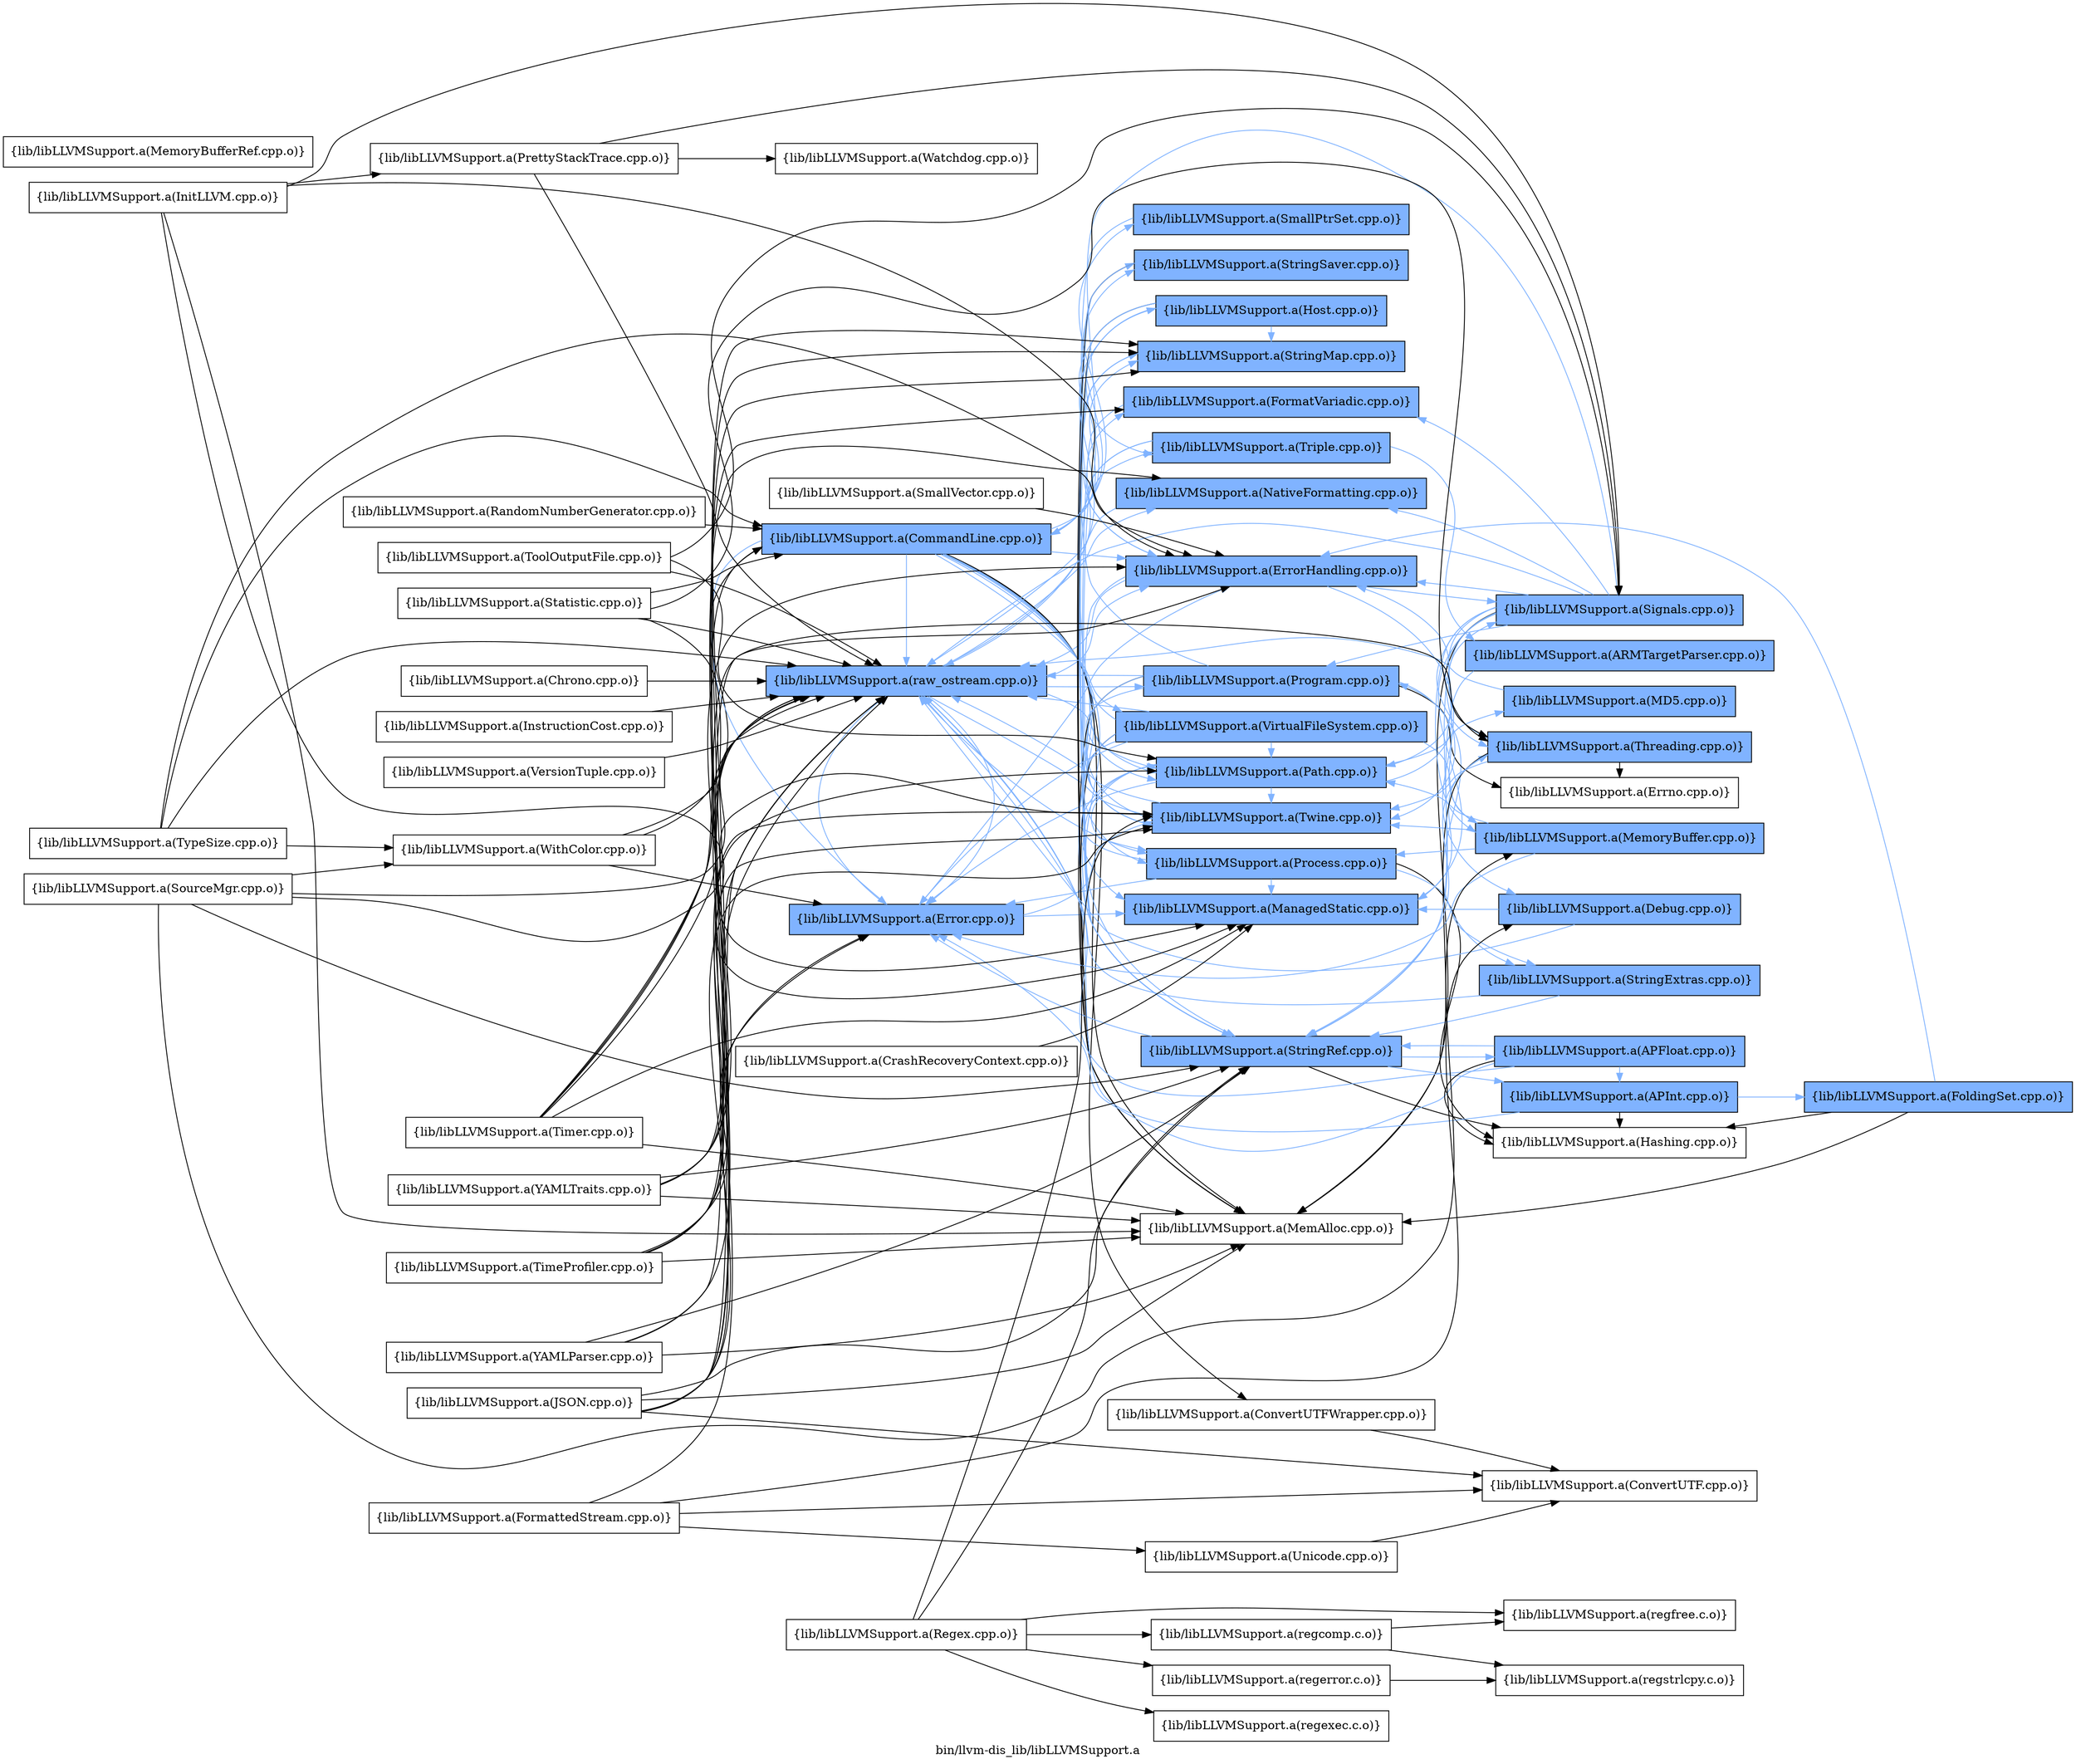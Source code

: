 digraph "bin/llvm-dis_lib/libLLVMSupport.a" {
	label="bin/llvm-dis_lib/libLLVMSupport.a";
	rankdir=LR;
	{ rank=same; Node0x55f1dbcc7728;  }
	{ rank=same; Node0x55f1dbcc6648; Node0x55f1dbcc89e8; Node0x55f1dbcc5b58;  }
	{ rank=same; Node0x55f1dbcc4b18; Node0x55f1dbcc8588; Node0x55f1dbcc6828; Node0x55f1dbcc8998; Node0x55f1dbcc4ac8; Node0x55f1dbcc4348; Node0x55f1dbcc5ce8; Node0x55f1dbcc82b8; Node0x55f1dbcc7278; Node0x55f1dbcc70e8; Node0x55f1dbcc6d78; Node0x55f1dbcc4848; Node0x55f1dbcc7db8; Node0x55f1dbcc5f68; Node0x55f1dbcc57e8; Node0x55f1dbcc8fd8; Node0x55f1dbcc51f8;  }
	{ rank=same; Node0x55f1dbcc77c8; Node0x55f1dbcc7688; Node0x55f1dbcc6e18; Node0x55f1dbcc65a8; Node0x55f1dbcc6c88; Node0x55f1dbcc7e08; Node0x55f1dbcc8a38; Node0x55f1dbcc7a48; Node0x55f1dbcc8e98; Node0x55f1dbcc5608; Node0x55f1dbcc8498; Node0x55f1dbcc52e8;  }
	{ rank=same; Node0x55f1dbcc7728;  }
	{ rank=same; Node0x55f1dbcc6648; Node0x55f1dbcc89e8; Node0x55f1dbcc5b58;  }
	{ rank=same; Node0x55f1dbcc4b18; Node0x55f1dbcc8588; Node0x55f1dbcc6828; Node0x55f1dbcc8998; Node0x55f1dbcc4ac8; Node0x55f1dbcc4348; Node0x55f1dbcc5ce8; Node0x55f1dbcc82b8; Node0x55f1dbcc7278; Node0x55f1dbcc70e8; Node0x55f1dbcc6d78; Node0x55f1dbcc4848; Node0x55f1dbcc7db8; Node0x55f1dbcc5f68; Node0x55f1dbcc57e8; Node0x55f1dbcc8fd8; Node0x55f1dbcc51f8;  }
	{ rank=same; Node0x55f1dbcc77c8; Node0x55f1dbcc7688; Node0x55f1dbcc6e18; Node0x55f1dbcc65a8; Node0x55f1dbcc6c88; Node0x55f1dbcc7e08; Node0x55f1dbcc8a38; Node0x55f1dbcc7a48; Node0x55f1dbcc8e98; Node0x55f1dbcc5608; Node0x55f1dbcc8498; Node0x55f1dbcc52e8;  }

	Node0x55f1dbcc7728 [shape=record,shape=box,group=0,label="{lib/libLLVMSupport.a(WithColor.cpp.o)}"];
	Node0x55f1dbcc7728 -> Node0x55f1dbcc6648;
	Node0x55f1dbcc7728 -> Node0x55f1dbcc89e8;
	Node0x55f1dbcc7728 -> Node0x55f1dbcc5b58;
	Node0x55f1dbcc6648 [shape=record,shape=box,group=1,style=filled,fillcolor="0.600000 0.5 1",label="{lib/libLLVMSupport.a(raw_ostream.cpp.o)}"];
	Node0x55f1dbcc6648 -> Node0x55f1dbcc4b18[color="0.600000 0.5 1"];
	Node0x55f1dbcc6648 -> Node0x55f1dbcc5b58[color="0.600000 0.5 1"];
	Node0x55f1dbcc6648 -> Node0x55f1dbcc8588[color="0.600000 0.5 1"];
	Node0x55f1dbcc6648 -> Node0x55f1dbcc6828[color="0.600000 0.5 1"];
	Node0x55f1dbcc6648 -> Node0x55f1dbcc8998[color="0.600000 0.5 1"];
	Node0x55f1dbcc6648 -> Node0x55f1dbcc4ac8[color="0.600000 0.5 1"];
	Node0x55f1dbcc6648 -> Node0x55f1dbcc4348[color="0.600000 0.5 1"];
	Node0x55f1dbcc6648 -> Node0x55f1dbcc5ce8[color="0.600000 0.5 1"];
	Node0x55f1dbcc89e8 [shape=record,shape=box,group=1,style=filled,fillcolor="0.600000 0.5 1",label="{lib/libLLVMSupport.a(CommandLine.cpp.o)}"];
	Node0x55f1dbcc89e8 -> Node0x55f1dbcc4b18[color="0.600000 0.5 1"];
	Node0x55f1dbcc89e8 -> Node0x55f1dbcc82b8[color="0.600000 0.5 1"];
	Node0x55f1dbcc89e8 -> Node0x55f1dbcc6648[color="0.600000 0.5 1"];
	Node0x55f1dbcc89e8 -> Node0x55f1dbcc7278;
	Node0x55f1dbcc89e8 -> Node0x55f1dbcc5b58[color="0.600000 0.5 1"];
	Node0x55f1dbcc89e8 -> Node0x55f1dbcc8588[color="0.600000 0.5 1"];
	Node0x55f1dbcc89e8 -> Node0x55f1dbcc70e8[color="0.600000 0.5 1"];
	Node0x55f1dbcc89e8 -> Node0x55f1dbcc6d78;
	Node0x55f1dbcc89e8 -> Node0x55f1dbcc4848[color="0.600000 0.5 1"];
	Node0x55f1dbcc89e8 -> Node0x55f1dbcc7db8[color="0.600000 0.5 1"];
	Node0x55f1dbcc89e8 -> Node0x55f1dbcc5f68[color="0.600000 0.5 1"];
	Node0x55f1dbcc89e8 -> Node0x55f1dbcc57e8[color="0.600000 0.5 1"];
	Node0x55f1dbcc89e8 -> Node0x55f1dbcc8fd8[color="0.600000 0.5 1"];
	Node0x55f1dbcc89e8 -> Node0x55f1dbcc51f8[color="0.600000 0.5 1"];
	Node0x55f1dbcc89e8 -> Node0x55f1dbcc4ac8[color="0.600000 0.5 1"];
	Node0x55f1dbcc89e8 -> Node0x55f1dbcc4348[color="0.600000 0.5 1"];
	Node0x55f1dbcc5b58 [shape=record,shape=box,group=1,style=filled,fillcolor="0.600000 0.5 1",label="{lib/libLLVMSupport.a(Error.cpp.o)}"];
	Node0x55f1dbcc5b58 -> Node0x55f1dbcc4b18[color="0.600000 0.5 1"];
	Node0x55f1dbcc5b58 -> Node0x55f1dbcc6648[color="0.600000 0.5 1"];
	Node0x55f1dbcc5b58 -> Node0x55f1dbcc8588[color="0.600000 0.5 1"];
	Node0x55f1dbcc5b58 -> Node0x55f1dbcc70e8[color="0.600000 0.5 1"];
	Node0x55f1dbcc4bb8 [shape=record,shape=box,group=0,label="{lib/libLLVMSupport.a(FormattedStream.cpp.o)}"];
	Node0x55f1dbcc4bb8 -> Node0x55f1dbcc8538;
	Node0x55f1dbcc4bb8 -> Node0x55f1dbcc6648;
	Node0x55f1dbcc4bb8 -> Node0x55f1dbcc7a48;
	Node0x55f1dbcc4bb8 -> Node0x55f1dbcc77c8;
	Node0x55f1dbcc58d8 [shape=record,shape=box,group=0,label="{lib/libLLVMSupport.a(InitLLVM.cpp.o)}"];
	Node0x55f1dbcc58d8 -> Node0x55f1dbcc8588;
	Node0x55f1dbcc58d8 -> Node0x55f1dbcc70e8;
	Node0x55f1dbcc58d8 -> Node0x55f1dbcc6d78;
	Node0x55f1dbcc58d8 -> Node0x55f1dbcc8768;
	Node0x55f1dbcc58d8 -> Node0x55f1dbcc7688;
	Node0x55f1dbcc6d78 [shape=record,shape=box,group=0,label="{lib/libLLVMSupport.a(MemAlloc.cpp.o)}"];
	Node0x55f1dbcc8a38 [shape=record,shape=box,group=1,style=filled,fillcolor="0.600000 0.5 1",label="{lib/libLLVMSupport.a(MemoryBuffer.cpp.o)}"];
	Node0x55f1dbcc8a38 -> Node0x55f1dbcc4b18[color="0.600000 0.5 1"];
	Node0x55f1dbcc8a38 -> Node0x55f1dbcc5b58[color="0.600000 0.5 1"];
	Node0x55f1dbcc8a38 -> Node0x55f1dbcc4ac8[color="0.600000 0.5 1"];
	Node0x55f1dbcc8a38 -> Node0x55f1dbcc4348[color="0.600000 0.5 1"];
	Node0x55f1dbcc8a38 -> Node0x55f1dbcc5ce8[color="0.600000 0.5 1"];
	Node0x55f1dbcc7098 [shape=record,shape=box,group=0,label="{lib/libLLVMSupport.a(MemoryBufferRef.cpp.o)}"];
	Node0x55f1dbcc83a8 [shape=record,shape=box,group=0,label="{lib/libLLVMSupport.a(ToolOutputFile.cpp.o)}"];
	Node0x55f1dbcc83a8 -> Node0x55f1dbcc6648;
	Node0x55f1dbcc83a8 -> Node0x55f1dbcc4ac8;
	Node0x55f1dbcc83a8 -> Node0x55f1dbcc7688;
	Node0x55f1dbcc4b18 [shape=record,shape=box,group=1,style=filled,fillcolor="0.600000 0.5 1",label="{lib/libLLVMSupport.a(Twine.cpp.o)}"];
	Node0x55f1dbcc4b18 -> Node0x55f1dbcc6648[color="0.600000 0.5 1"];
	Node0x55f1dbcc9208 [shape=record,shape=box,group=0,label="{lib/libLLVMSupport.a(TypeSize.cpp.o)}"];
	Node0x55f1dbcc9208 -> Node0x55f1dbcc7728;
	Node0x55f1dbcc9208 -> Node0x55f1dbcc6648;
	Node0x55f1dbcc9208 -> Node0x55f1dbcc89e8;
	Node0x55f1dbcc9208 -> Node0x55f1dbcc8588;
	Node0x55f1dbcc5608 [shape=record,shape=box,group=1,style=filled,fillcolor="0.600000 0.5 1",label="{lib/libLLVMSupport.a(APFloat.cpp.o)}"];
	Node0x55f1dbcc5608 -> Node0x55f1dbcc6648[color="0.600000 0.5 1"];
	Node0x55f1dbcc5608 -> Node0x55f1dbcc8498[color="0.600000 0.5 1"];
	Node0x55f1dbcc5608 -> Node0x55f1dbcc5b58[color="0.600000 0.5 1"];
	Node0x55f1dbcc5608 -> Node0x55f1dbcc65a8;
	Node0x55f1dbcc5608 -> Node0x55f1dbcc57e8[color="0.600000 0.5 1"];
	Node0x55f1dbcc8498 [shape=record,shape=box,group=1,style=filled,fillcolor="0.600000 0.5 1",label="{lib/libLLVMSupport.a(APInt.cpp.o)}"];
	Node0x55f1dbcc8498 -> Node0x55f1dbcc6648[color="0.600000 0.5 1"];
	Node0x55f1dbcc8498 -> Node0x55f1dbcc4ed8[color="0.600000 0.5 1"];
	Node0x55f1dbcc8498 -> Node0x55f1dbcc65a8;
	Node0x55f1dbcc77c8 [shape=record,shape=box,group=1,style=filled,fillcolor="0.600000 0.5 1",label="{lib/libLLVMSupport.a(Debug.cpp.o)}"];
	Node0x55f1dbcc77c8 -> Node0x55f1dbcc6648[color="0.600000 0.5 1"];
	Node0x55f1dbcc77c8 -> Node0x55f1dbcc70e8[color="0.600000 0.5 1"];
	Node0x55f1dbcc70e8 [shape=record,shape=box,group=1,style=filled,fillcolor="0.600000 0.5 1",label="{lib/libLLVMSupport.a(ManagedStatic.cpp.o)}"];
	Node0x55f1dbcc70e8 -> Node0x55f1dbcc8e98[color="0.600000 0.5 1"];
	Node0x55f1dbcc6e18 [shape=record,shape=box,group=1,style=filled,fillcolor="0.600000 0.5 1",label="{lib/libLLVMSupport.a(MD5.cpp.o)}"];
	Node0x55f1dbcc6e18 -> Node0x55f1dbcc6648[color="0.600000 0.5 1"];
	Node0x55f1dbcc7db8 [shape=record,shape=box,group=1,style=filled,fillcolor="0.600000 0.5 1",label="{lib/libLLVMSupport.a(StringMap.cpp.o)}"];
	Node0x55f1dbcc7db8 -> Node0x55f1dbcc8588[color="0.600000 0.5 1"];
	Node0x55f1dbcc5f68 [shape=record,shape=box,group=1,style=filled,fillcolor="0.600000 0.5 1",label="{lib/libLLVMSupport.a(StringSaver.cpp.o)}"];
	Node0x55f1dbcc5f68 -> Node0x55f1dbcc6d78;
	Node0x55f1dbcc5f68 -> Node0x55f1dbcc57e8[color="0.600000 0.5 1"];
	Node0x55f1dbcc8fd8 [shape=record,shape=box,group=1,style=filled,fillcolor="0.600000 0.5 1",label="{lib/libLLVMSupport.a(Triple.cpp.o)}"];
	Node0x55f1dbcc8fd8 -> Node0x55f1dbcc52e8[color="0.600000 0.5 1"];
	Node0x55f1dbcc8fd8 -> Node0x55f1dbcc4b18[color="0.600000 0.5 1"];
	Node0x55f1dbcc8fd8 -> Node0x55f1dbcc57e8[color="0.600000 0.5 1"];
	Node0x55f1dbcc8588 [shape=record,shape=box,group=1,style=filled,fillcolor="0.600000 0.5 1",label="{lib/libLLVMSupport.a(ErrorHandling.cpp.o)}"];
	Node0x55f1dbcc8588 -> Node0x55f1dbcc4b18[color="0.600000 0.5 1"];
	Node0x55f1dbcc8588 -> Node0x55f1dbcc6648[color="0.600000 0.5 1"];
	Node0x55f1dbcc8588 -> Node0x55f1dbcc77c8[color="0.600000 0.5 1"];
	Node0x55f1dbcc8588 -> Node0x55f1dbcc7688[color="0.600000 0.5 1"];
	Node0x55f1dbcc6c88 [shape=record,shape=box,group=1,style=filled,fillcolor="0.600000 0.5 1",label="{lib/libLLVMSupport.a(StringExtras.cpp.o)}"];
	Node0x55f1dbcc6c88 -> Node0x55f1dbcc6648[color="0.600000 0.5 1"];
	Node0x55f1dbcc6c88 -> Node0x55f1dbcc57e8[color="0.600000 0.5 1"];
	Node0x55f1dbcc57e8 [shape=record,shape=box,group=1,style=filled,fillcolor="0.600000 0.5 1",label="{lib/libLLVMSupport.a(StringRef.cpp.o)}"];
	Node0x55f1dbcc57e8 -> Node0x55f1dbcc5608[color="0.600000 0.5 1"];
	Node0x55f1dbcc57e8 -> Node0x55f1dbcc8498[color="0.600000 0.5 1"];
	Node0x55f1dbcc57e8 -> Node0x55f1dbcc5b58[color="0.600000 0.5 1"];
	Node0x55f1dbcc57e8 -> Node0x55f1dbcc65a8;
	Node0x55f1dbcc4ed8 [shape=record,shape=box,group=1,style=filled,fillcolor="0.600000 0.5 1",label="{lib/libLLVMSupport.a(FoldingSet.cpp.o)}"];
	Node0x55f1dbcc4ed8 -> Node0x55f1dbcc8588[color="0.600000 0.5 1"];
	Node0x55f1dbcc4ed8 -> Node0x55f1dbcc65a8;
	Node0x55f1dbcc4ed8 -> Node0x55f1dbcc6d78;
	Node0x55f1dbcc4f28 [shape=record,shape=box,group=0,label="{lib/libLLVMSupport.a(Regex.cpp.o)}"];
	Node0x55f1dbcc4f28 -> Node0x55f1dbcc4b18;
	Node0x55f1dbcc4f28 -> Node0x55f1dbcc63c8;
	Node0x55f1dbcc4f28 -> Node0x55f1dbcc56f8;
	Node0x55f1dbcc4f28 -> Node0x55f1dbcc57e8;
	Node0x55f1dbcc4f28 -> Node0x55f1dbcc90c8;
	Node0x55f1dbcc4f28 -> Node0x55f1dbcc8d58;
	Node0x55f1dbcc4848 [shape=record,shape=box,group=1,style=filled,fillcolor="0.600000 0.5 1",label="{lib/libLLVMSupport.a(SmallPtrSet.cpp.o)}"];
	Node0x55f1dbcc4848 -> Node0x55f1dbcc8588[color="0.600000 0.5 1"];
	Node0x55f1dbcc65a8 [shape=record,shape=box,group=0,label="{lib/libLLVMSupport.a(Hashing.cpp.o)}"];
	Node0x55f1dbcc4ac8 [shape=record,shape=box,group=1,style=filled,fillcolor="0.600000 0.5 1",label="{lib/libLLVMSupport.a(Path.cpp.o)}"];
	Node0x55f1dbcc4ac8 -> Node0x55f1dbcc4b18[color="0.600000 0.5 1"];
	Node0x55f1dbcc4ac8 -> Node0x55f1dbcc5b58[color="0.600000 0.5 1"];
	Node0x55f1dbcc4ac8 -> Node0x55f1dbcc6e18[color="0.600000 0.5 1"];
	Node0x55f1dbcc4ac8 -> Node0x55f1dbcc57e8[color="0.600000 0.5 1"];
	Node0x55f1dbcc4ac8 -> Node0x55f1dbcc4348[color="0.600000 0.5 1"];
	Node0x55f1dbcc4ac8 -> Node0x55f1dbcc7688[color="0.600000 0.5 1"];
	Node0x55f1dbcc5fb8 [shape=record,shape=box,group=0,label="{lib/libLLVMSupport.a(SourceMgr.cpp.o)}"];
	Node0x55f1dbcc5fb8 -> Node0x55f1dbcc4b18;
	Node0x55f1dbcc5fb8 -> Node0x55f1dbcc7728;
	Node0x55f1dbcc5fb8 -> Node0x55f1dbcc6648;
	Node0x55f1dbcc5fb8 -> Node0x55f1dbcc8a38;
	Node0x55f1dbcc5fb8 -> Node0x55f1dbcc57e8;
	Node0x55f1dbcc8e98 [shape=record,shape=box,group=1,style=filled,fillcolor="0.600000 0.5 1",label="{lib/libLLVMSupport.a(Threading.cpp.o)}"];
	Node0x55f1dbcc8e98 -> Node0x55f1dbcc4b18[color="0.600000 0.5 1"];
	Node0x55f1dbcc8e98 -> Node0x55f1dbcc8588[color="0.600000 0.5 1"];
	Node0x55f1dbcc8e98 -> Node0x55f1dbcc6d78;
	Node0x55f1dbcc8e98 -> Node0x55f1dbcc57e8[color="0.600000 0.5 1"];
	Node0x55f1dbcc8e98 -> Node0x55f1dbcc7e08;
	Node0x55f1dbcc8768 [shape=record,shape=box,group=0,label="{lib/libLLVMSupport.a(PrettyStackTrace.cpp.o)}"];
	Node0x55f1dbcc8768 -> Node0x55f1dbcc6648;
	Node0x55f1dbcc8768 -> Node0x55f1dbcc7688;
	Node0x55f1dbcc8768 -> Node0x55f1dbcc7318;
	Node0x55f1dbcc6828 [shape=record,shape=box,group=1,style=filled,fillcolor="0.600000 0.5 1",label="{lib/libLLVMSupport.a(FormatVariadic.cpp.o)}"];
	Node0x55f1dbcc6828 -> Node0x55f1dbcc57e8[color="0.600000 0.5 1"];
	Node0x55f1dbcc8998 [shape=record,shape=box,group=1,style=filled,fillcolor="0.600000 0.5 1",label="{lib/libLLVMSupport.a(NativeFormatting.cpp.o)}"];
	Node0x55f1dbcc8998 -> Node0x55f1dbcc6648[color="0.600000 0.5 1"];
	Node0x55f1dbcc8218 [shape=record,shape=box,group=0,label="{lib/libLLVMSupport.a(Chrono.cpp.o)}"];
	Node0x55f1dbcc8218 -> Node0x55f1dbcc6648;
	Node0x55f1dbcc82b8 [shape=record,shape=box,group=1,style=filled,fillcolor="0.600000 0.5 1",label="{lib/libLLVMSupport.a(VirtualFileSystem.cpp.o)}"];
	Node0x55f1dbcc82b8 -> Node0x55f1dbcc4b18[color="0.600000 0.5 1"];
	Node0x55f1dbcc82b8 -> Node0x55f1dbcc6648[color="0.600000 0.5 1"];
	Node0x55f1dbcc82b8 -> Node0x55f1dbcc5b58[color="0.600000 0.5 1"];
	Node0x55f1dbcc82b8 -> Node0x55f1dbcc6d78;
	Node0x55f1dbcc82b8 -> Node0x55f1dbcc8a38[color="0.600000 0.5 1"];
	Node0x55f1dbcc82b8 -> Node0x55f1dbcc7db8[color="0.600000 0.5 1"];
	Node0x55f1dbcc82b8 -> Node0x55f1dbcc57e8[color="0.600000 0.5 1"];
	Node0x55f1dbcc82b8 -> Node0x55f1dbcc4ac8[color="0.600000 0.5 1"];
	Node0x55f1dbcc7278 [shape=record,shape=box,group=0,label="{lib/libLLVMSupport.a(ConvertUTFWrapper.cpp.o)}"];
	Node0x55f1dbcc7278 -> Node0x55f1dbcc7a48;
	Node0x55f1dbcc51f8 [shape=record,shape=box,group=1,style=filled,fillcolor="0.600000 0.5 1",label="{lib/libLLVMSupport.a(Host.cpp.o)}"];
	Node0x55f1dbcc51f8 -> Node0x55f1dbcc6648[color="0.600000 0.5 1"];
	Node0x55f1dbcc51f8 -> Node0x55f1dbcc6d78;
	Node0x55f1dbcc51f8 -> Node0x55f1dbcc7db8[color="0.600000 0.5 1"];
	Node0x55f1dbcc51f8 -> Node0x55f1dbcc57e8[color="0.600000 0.5 1"];
	Node0x55f1dbcc51f8 -> Node0x55f1dbcc8fd8[color="0.600000 0.5 1"];
	Node0x55f1dbcc4348 [shape=record,shape=box,group=1,style=filled,fillcolor="0.600000 0.5 1",label="{lib/libLLVMSupport.a(Process.cpp.o)}"];
	Node0x55f1dbcc4348 -> Node0x55f1dbcc5b58[color="0.600000 0.5 1"];
	Node0x55f1dbcc4348 -> Node0x55f1dbcc65a8;
	Node0x55f1dbcc4348 -> Node0x55f1dbcc70e8[color="0.600000 0.5 1"];
	Node0x55f1dbcc4348 -> Node0x55f1dbcc6c88[color="0.600000 0.5 1"];
	Node0x55f1dbcc4348 -> Node0x55f1dbcc4ac8[color="0.600000 0.5 1"];
	Node0x55f1dbcc7a48 [shape=record,shape=box,group=0,label="{lib/libLLVMSupport.a(ConvertUTF.cpp.o)}"];
	Node0x55f1dbcc7688 [shape=record,shape=box,group=1,style=filled,fillcolor="0.600000 0.5 1",label="{lib/libLLVMSupport.a(Signals.cpp.o)}"];
	Node0x55f1dbcc7688 -> Node0x55f1dbcc4b18[color="0.600000 0.5 1"];
	Node0x55f1dbcc7688 -> Node0x55f1dbcc6648[color="0.600000 0.5 1"];
	Node0x55f1dbcc7688 -> Node0x55f1dbcc89e8[color="0.600000 0.5 1"];
	Node0x55f1dbcc7688 -> Node0x55f1dbcc8588[color="0.600000 0.5 1"];
	Node0x55f1dbcc7688 -> Node0x55f1dbcc6828[color="0.600000 0.5 1"];
	Node0x55f1dbcc7688 -> Node0x55f1dbcc70e8[color="0.600000 0.5 1"];
	Node0x55f1dbcc7688 -> Node0x55f1dbcc6d78;
	Node0x55f1dbcc7688 -> Node0x55f1dbcc8a38[color="0.600000 0.5 1"];
	Node0x55f1dbcc7688 -> Node0x55f1dbcc8998[color="0.600000 0.5 1"];
	Node0x55f1dbcc7688 -> Node0x55f1dbcc57e8[color="0.600000 0.5 1"];
	Node0x55f1dbcc7688 -> Node0x55f1dbcc4ac8[color="0.600000 0.5 1"];
	Node0x55f1dbcc7688 -> Node0x55f1dbcc5ce8[color="0.600000 0.5 1"];
	Node0x55f1dbcc7688 -> Node0x55f1dbcc8e98[color="0.600000 0.5 1"];
	Node0x55f1dbcc8538 [shape=record,shape=box,group=0,label="{lib/libLLVMSupport.a(Unicode.cpp.o)}"];
	Node0x55f1dbcc8538 -> Node0x55f1dbcc7a48;
	Node0x55f1dbcc7cc8 [shape=record,shape=box,group=0,label="{lib/libLLVMSupport.a(InstructionCost.cpp.o)}"];
	Node0x55f1dbcc7cc8 -> Node0x55f1dbcc6648;
	Node0x55f1dbcc5ce8 [shape=record,shape=box,group=1,style=filled,fillcolor="0.600000 0.5 1",label="{lib/libLLVMSupport.a(Program.cpp.o)}"];
	Node0x55f1dbcc5ce8 -> Node0x55f1dbcc6648[color="0.600000 0.5 1"];
	Node0x55f1dbcc5ce8 -> Node0x55f1dbcc6d78;
	Node0x55f1dbcc5ce8 -> Node0x55f1dbcc6c88[color="0.600000 0.5 1"];
	Node0x55f1dbcc5ce8 -> Node0x55f1dbcc5f68[color="0.600000 0.5 1"];
	Node0x55f1dbcc5ce8 -> Node0x55f1dbcc57e8[color="0.600000 0.5 1"];
	Node0x55f1dbcc5ce8 -> Node0x55f1dbcc4ac8[color="0.600000 0.5 1"];
	Node0x55f1dbcc5ce8 -> Node0x55f1dbcc7e08;
	Node0x55f1dbcc7318 [shape=record,shape=box,group=0,label="{lib/libLLVMSupport.a(Watchdog.cpp.o)}"];
	Node0x55f1dbcc56a8 [shape=record,shape=box,group=0,label="{lib/libLLVMSupport.a(RandomNumberGenerator.cpp.o)}"];
	Node0x55f1dbcc56a8 -> Node0x55f1dbcc89e8;
	Node0x55f1dbcc63c8 [shape=record,shape=box,group=0,label="{lib/libLLVMSupport.a(regcomp.c.o)}"];
	Node0x55f1dbcc63c8 -> Node0x55f1dbcc8d58;
	Node0x55f1dbcc63c8 -> Node0x55f1dbcc8128;
	Node0x55f1dbcc56f8 [shape=record,shape=box,group=0,label="{lib/libLLVMSupport.a(regerror.c.o)}"];
	Node0x55f1dbcc56f8 -> Node0x55f1dbcc8128;
	Node0x55f1dbcc90c8 [shape=record,shape=box,group=0,label="{lib/libLLVMSupport.a(regexec.c.o)}"];
	Node0x55f1dbcc8d58 [shape=record,shape=box,group=0,label="{lib/libLLVMSupport.a(regfree.c.o)}"];
	Node0x55f1dbcc6878 [shape=record,shape=box,group=0,label="{lib/libLLVMSupport.a(SmallVector.cpp.o)}"];
	Node0x55f1dbcc6878 -> Node0x55f1dbcc8588;
	Node0x55f1dbcc5a18 [shape=record,shape=box,group=0,label="{lib/libLLVMSupport.a(Statistic.cpp.o)}"];
	Node0x55f1dbcc5a18 -> Node0x55f1dbcc6648;
	Node0x55f1dbcc5a18 -> Node0x55f1dbcc89e8;
	Node0x55f1dbcc5a18 -> Node0x55f1dbcc70e8;
	Node0x55f1dbcc5a18 -> Node0x55f1dbcc8e98;
	Node0x55f1dbcc6418 [shape=record,shape=box,group=0,label="{lib/libLLVMSupport.a(TimeProfiler.cpp.o)}"];
	Node0x55f1dbcc6418 -> Node0x55f1dbcc4b18;
	Node0x55f1dbcc6418 -> Node0x55f1dbcc6648;
	Node0x55f1dbcc6418 -> Node0x55f1dbcc5b58;
	Node0x55f1dbcc6418 -> Node0x55f1dbcc6d78;
	Node0x55f1dbcc6418 -> Node0x55f1dbcc7db8;
	Node0x55f1dbcc6418 -> Node0x55f1dbcc4ac8;
	Node0x55f1dbcc4898 [shape=record,shape=box,group=0,label="{lib/libLLVMSupport.a(JSON.cpp.o)}"];
	Node0x55f1dbcc4898 -> Node0x55f1dbcc4b18;
	Node0x55f1dbcc4898 -> Node0x55f1dbcc6648;
	Node0x55f1dbcc4898 -> Node0x55f1dbcc7a48;
	Node0x55f1dbcc4898 -> Node0x55f1dbcc5b58;
	Node0x55f1dbcc4898 -> Node0x55f1dbcc6828;
	Node0x55f1dbcc4898 -> Node0x55f1dbcc6d78;
	Node0x55f1dbcc4898 -> Node0x55f1dbcc8998;
	Node0x55f1dbcc4898 -> Node0x55f1dbcc57e8;
	Node0x55f1dbcc5478 [shape=record,shape=box,group=0,label="{lib/libLLVMSupport.a(Timer.cpp.o)}"];
	Node0x55f1dbcc5478 -> Node0x55f1dbcc6648;
	Node0x55f1dbcc5478 -> Node0x55f1dbcc89e8;
	Node0x55f1dbcc5478 -> Node0x55f1dbcc70e8;
	Node0x55f1dbcc5478 -> Node0x55f1dbcc6d78;
	Node0x55f1dbcc5478 -> Node0x55f1dbcc7db8;
	Node0x55f1dbcc5478 -> Node0x55f1dbcc8e98;
	Node0x55f1dbcc52e8 [shape=record,shape=box,group=1,style=filled,fillcolor="0.600000 0.5 1",label="{lib/libLLVMSupport.a(ARMTargetParser.cpp.o)}"];
	Node0x55f1dbcc52e8 -> Node0x55f1dbcc57e8[color="0.600000 0.5 1"];
	Node0x55f1dbcc7458 [shape=record,shape=box,group=0,label="{lib/libLLVMSupport.a(YAMLParser.cpp.o)}"];
	Node0x55f1dbcc7458 -> Node0x55f1dbcc6648;
	Node0x55f1dbcc7458 -> Node0x55f1dbcc8588;
	Node0x55f1dbcc7458 -> Node0x55f1dbcc6d78;
	Node0x55f1dbcc7458 -> Node0x55f1dbcc57e8;
	Node0x55f1dbcc8128 [shape=record,shape=box,group=0,label="{lib/libLLVMSupport.a(regstrlcpy.c.o)}"];
	Node0x55f1dbcc6468 [shape=record,shape=box,group=0,label="{lib/libLLVMSupport.a(CrashRecoveryContext.cpp.o)}"];
	Node0x55f1dbcc6468 -> Node0x55f1dbcc70e8;
	Node0x55f1dbcc7e08 [shape=record,shape=box,group=0,label="{lib/libLLVMSupport.a(Errno.cpp.o)}"];
	Node0x55f1dbcc7f98 [shape=record,shape=box,group=0,label="{lib/libLLVMSupport.a(YAMLTraits.cpp.o)}"];
	Node0x55f1dbcc7f98 -> Node0x55f1dbcc4b18;
	Node0x55f1dbcc7f98 -> Node0x55f1dbcc6648;
	Node0x55f1dbcc7f98 -> Node0x55f1dbcc8588;
	Node0x55f1dbcc7f98 -> Node0x55f1dbcc6d78;
	Node0x55f1dbcc7f98 -> Node0x55f1dbcc7db8;
	Node0x55f1dbcc7f98 -> Node0x55f1dbcc57e8;
	Node0x55f1dbcc8df8 [shape=record,shape=box,group=0,label="{lib/libLLVMSupport.a(VersionTuple.cpp.o)}"];
	Node0x55f1dbcc8df8 -> Node0x55f1dbcc6648;
}
